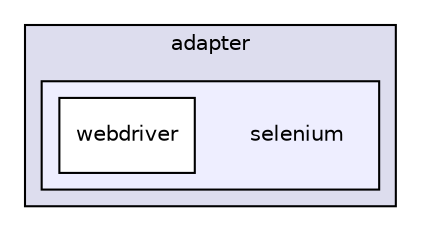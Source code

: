 digraph "/Users/zoltan/git/OKW/se/src/main/java/okw/gui/adapter/selenium" {
  compound=true
  node [ fontsize="10", fontname="Helvetica"];
  edge [ labelfontsize="10", labelfontname="Helvetica"];
  subgraph clusterdir_7a2d81c6f1465d53b0d2a4afc126ed2d {
    graph [ bgcolor="#ddddee", pencolor="black", label="adapter" fontname="Helvetica", fontsize="10", URL="dir_7a2d81c6f1465d53b0d2a4afc126ed2d.html"]
  subgraph clusterdir_eb18fa8f90104c1fcffe3bd2c582d105 {
    graph [ bgcolor="#eeeeff", pencolor="black", label="" URL="dir_eb18fa8f90104c1fcffe3bd2c582d105.html"];
    dir_eb18fa8f90104c1fcffe3bd2c582d105 [shape=plaintext label="selenium"];
    dir_9bf874d4a41cec5e7e6a5ec7a877f6f9 [shape=box label="webdriver" color="black" fillcolor="white" style="filled" URL="dir_9bf874d4a41cec5e7e6a5ec7a877f6f9.html"];
  }
  }
}
